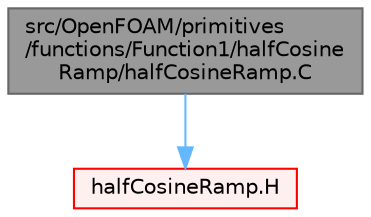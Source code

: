 digraph "src/OpenFOAM/primitives/functions/Function1/halfCosineRamp/halfCosineRamp.C"
{
 // LATEX_PDF_SIZE
  bgcolor="transparent";
  edge [fontname=Helvetica,fontsize=10,labelfontname=Helvetica,labelfontsize=10];
  node [fontname=Helvetica,fontsize=10,shape=box,height=0.2,width=0.4];
  Node1 [id="Node000001",label="src/OpenFOAM/primitives\l/functions/Function1/halfCosine\lRamp/halfCosineRamp.C",height=0.2,width=0.4,color="gray40", fillcolor="grey60", style="filled", fontcolor="black",tooltip=" "];
  Node1 -> Node2 [id="edge1_Node000001_Node000002",color="steelblue1",style="solid",tooltip=" "];
  Node2 [id="Node000002",label="halfCosineRamp.H",height=0.2,width=0.4,color="red", fillcolor="#FFF0F0", style="filled",URL="$halfCosineRamp_8H.html",tooltip=" "];
}
